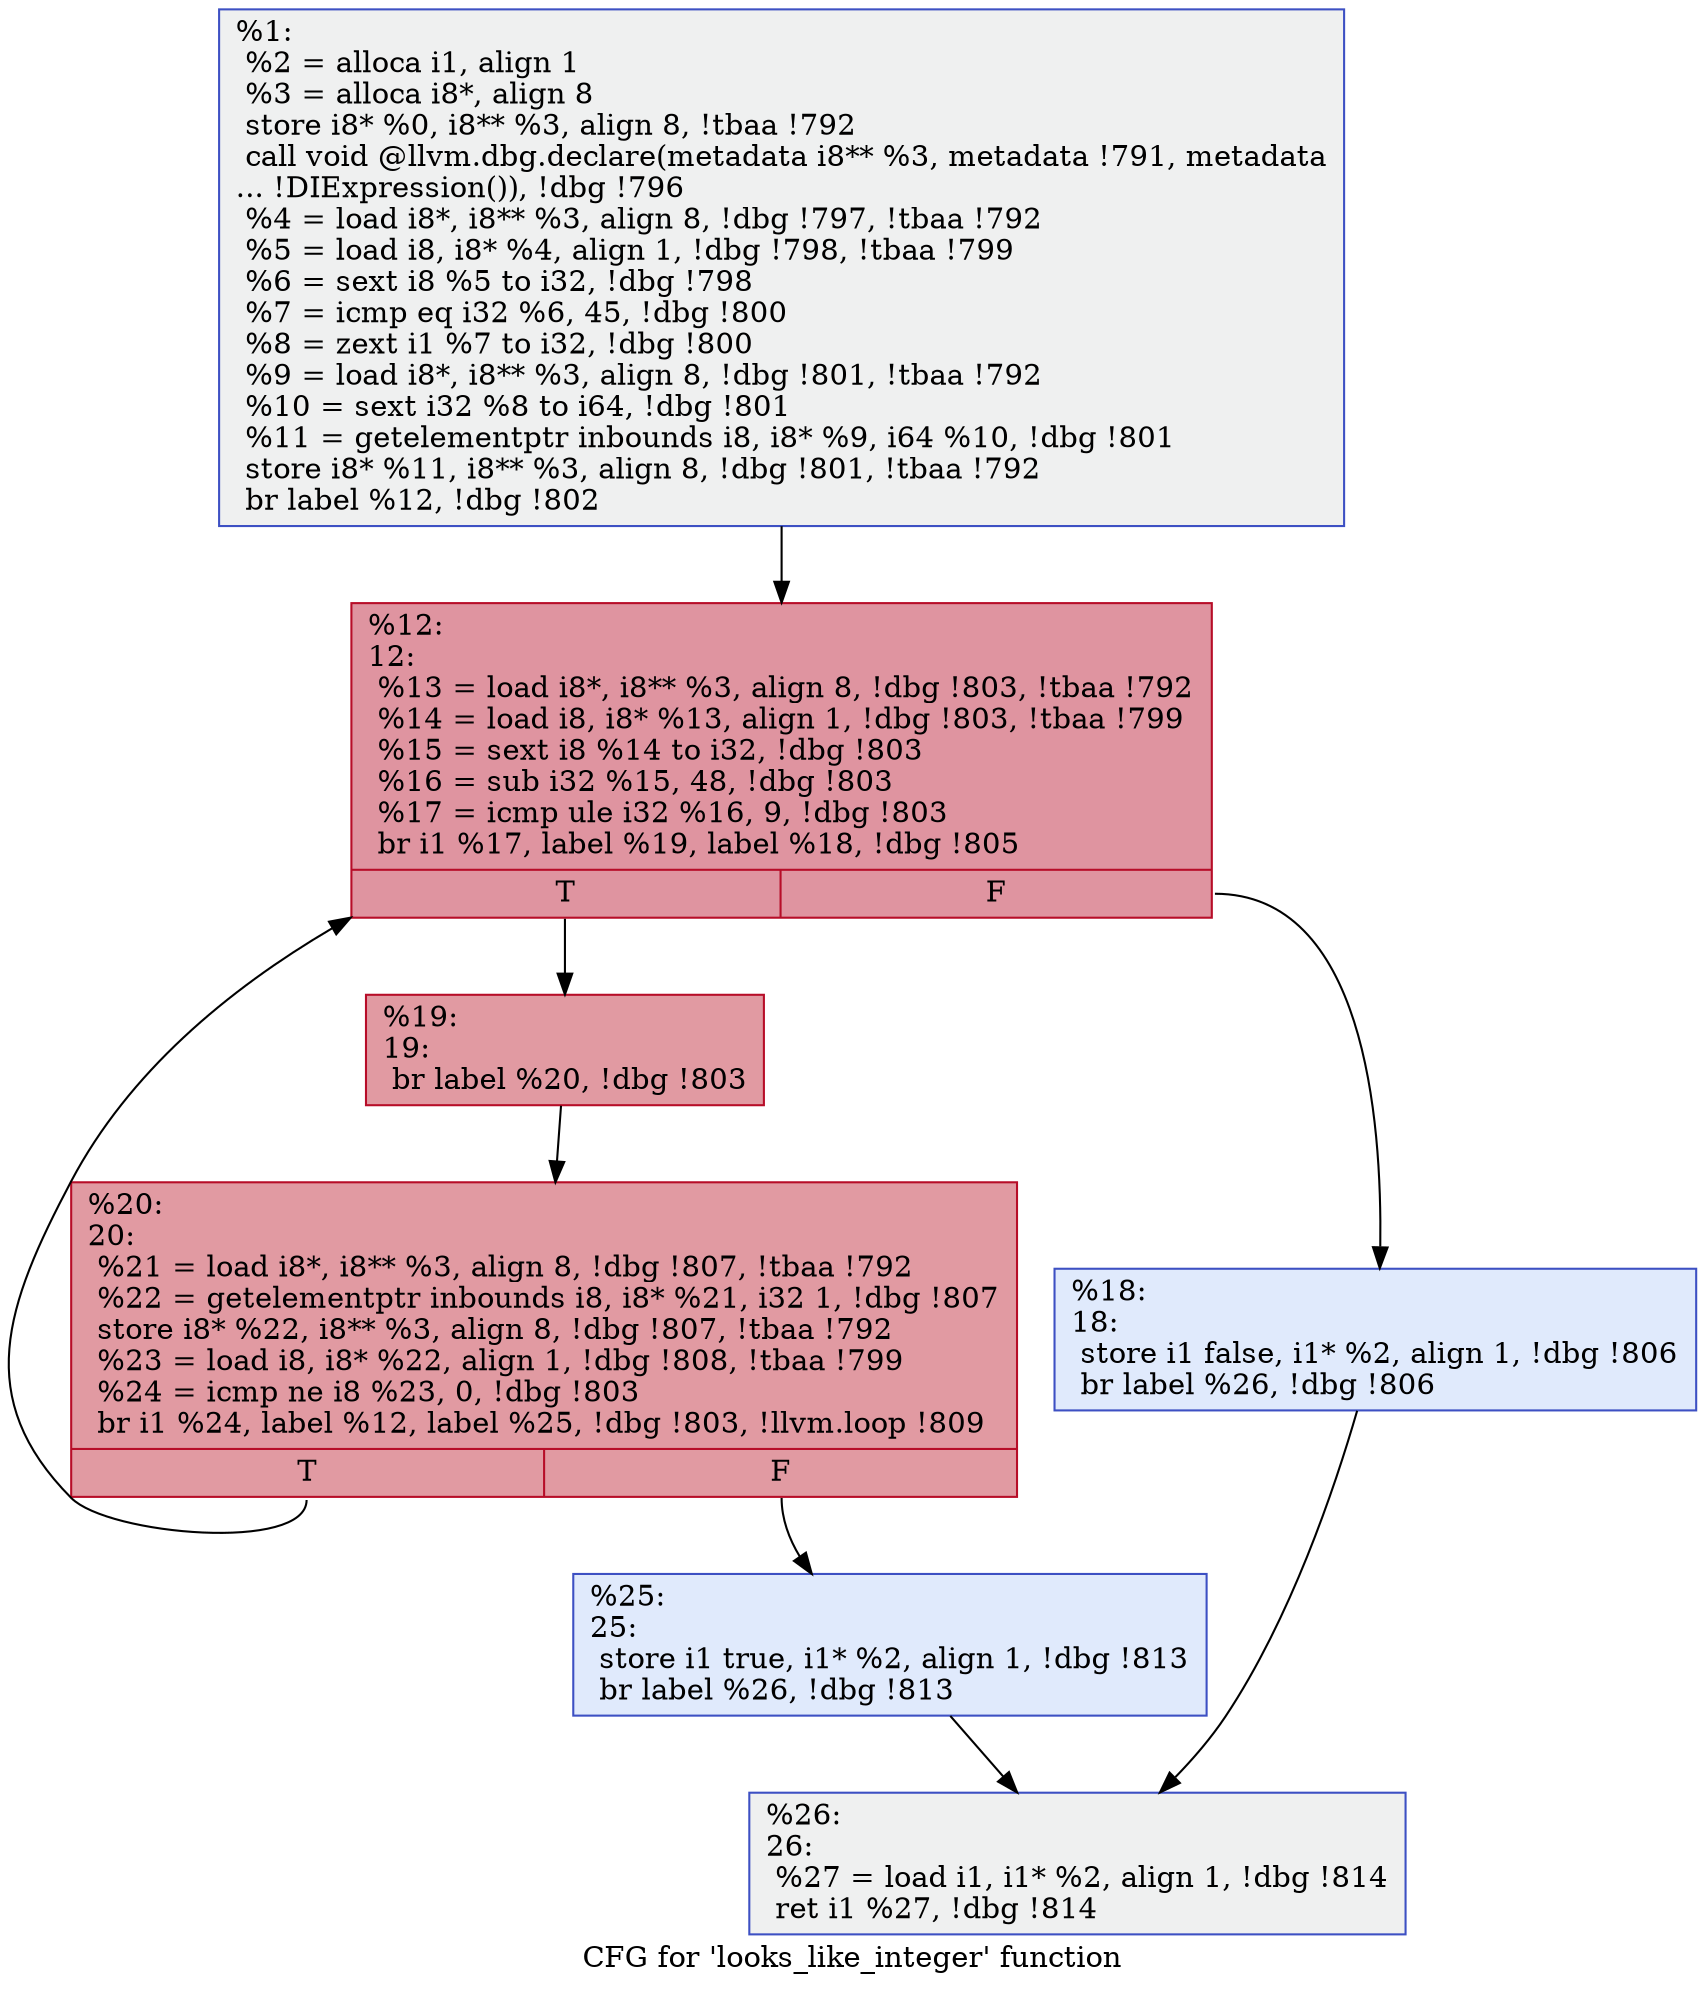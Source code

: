 digraph "CFG for 'looks_like_integer' function" {
	label="CFG for 'looks_like_integer' function";

	Node0x25072f0 [shape=record,color="#3d50c3ff", style=filled, fillcolor="#dbdcde70",label="{%1:\l  %2 = alloca i1, align 1\l  %3 = alloca i8*, align 8\l  store i8* %0, i8** %3, align 8, !tbaa !792\l  call void @llvm.dbg.declare(metadata i8** %3, metadata !791, metadata\l... !DIExpression()), !dbg !796\l  %4 = load i8*, i8** %3, align 8, !dbg !797, !tbaa !792\l  %5 = load i8, i8* %4, align 1, !dbg !798, !tbaa !799\l  %6 = sext i8 %5 to i32, !dbg !798\l  %7 = icmp eq i32 %6, 45, !dbg !800\l  %8 = zext i1 %7 to i32, !dbg !800\l  %9 = load i8*, i8** %3, align 8, !dbg !801, !tbaa !792\l  %10 = sext i32 %8 to i64, !dbg !801\l  %11 = getelementptr inbounds i8, i8* %9, i64 %10, !dbg !801\l  store i8* %11, i8** %3, align 8, !dbg !801, !tbaa !792\l  br label %12, !dbg !802\l}"];
	Node0x25072f0 -> Node0x2507380;
	Node0x2507380 [shape=record,color="#b70d28ff", style=filled, fillcolor="#b70d2870",label="{%12:\l12:                                               \l  %13 = load i8*, i8** %3, align 8, !dbg !803, !tbaa !792\l  %14 = load i8, i8* %13, align 1, !dbg !803, !tbaa !799\l  %15 = sext i8 %14 to i32, !dbg !803\l  %16 = sub i32 %15, 48, !dbg !803\l  %17 = icmp ule i32 %16, 9, !dbg !803\l  br i1 %17, label %19, label %18, !dbg !805\l|{<s0>T|<s1>F}}"];
	Node0x2507380:s0 -> Node0x2507420;
	Node0x2507380:s1 -> Node0x25073d0;
	Node0x25073d0 [shape=record,color="#3d50c3ff", style=filled, fillcolor="#b9d0f970",label="{%18:\l18:                                               \l  store i1 false, i1* %2, align 1, !dbg !806\l  br label %26, !dbg !806\l}"];
	Node0x25073d0 -> Node0x2507510;
	Node0x2507420 [shape=record,color="#b70d28ff", style=filled, fillcolor="#bb1b2c70",label="{%19:\l19:                                               \l  br label %20, !dbg !803\l}"];
	Node0x2507420 -> Node0x2507470;
	Node0x2507470 [shape=record,color="#b70d28ff", style=filled, fillcolor="#bb1b2c70",label="{%20:\l20:                                               \l  %21 = load i8*, i8** %3, align 8, !dbg !807, !tbaa !792\l  %22 = getelementptr inbounds i8, i8* %21, i32 1, !dbg !807\l  store i8* %22, i8** %3, align 8, !dbg !807, !tbaa !792\l  %23 = load i8, i8* %22, align 1, !dbg !808, !tbaa !799\l  %24 = icmp ne i8 %23, 0, !dbg !803\l  br i1 %24, label %12, label %25, !dbg !803, !llvm.loop !809\l|{<s0>T|<s1>F}}"];
	Node0x2507470:s0 -> Node0x2507380;
	Node0x2507470:s1 -> Node0x25074c0;
	Node0x25074c0 [shape=record,color="#3d50c3ff", style=filled, fillcolor="#b9d0f970",label="{%25:\l25:                                               \l  store i1 true, i1* %2, align 1, !dbg !813\l  br label %26, !dbg !813\l}"];
	Node0x25074c0 -> Node0x2507510;
	Node0x2507510 [shape=record,color="#3d50c3ff", style=filled, fillcolor="#dbdcde70",label="{%26:\l26:                                               \l  %27 = load i1, i1* %2, align 1, !dbg !814\l  ret i1 %27, !dbg !814\l}"];
}
